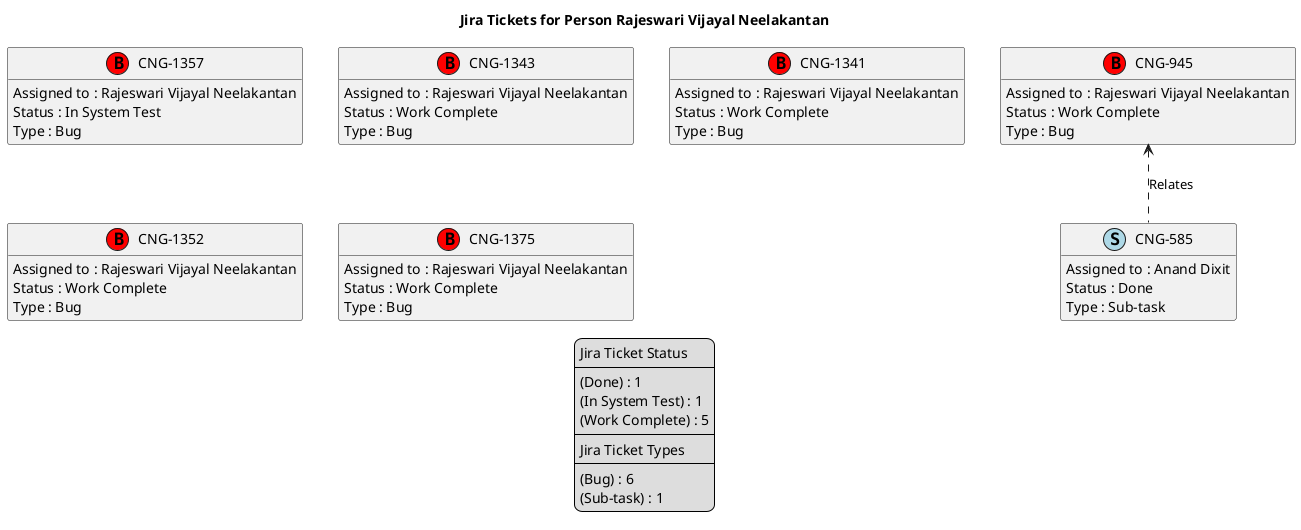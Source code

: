 @startuml
'https://plantuml.com/class-diagram

' GENERATE CLASS DIAGRAM ===========
' Generated at    : Mon Apr 22 10:33:03 CEST 2024

title Jira Tickets for Person Rajeswari Vijayal Neelakantan
hide empty members

legend
Jira Ticket Status
----
(Done) : 1
(In System Test) : 1
(Work Complete) : 5
----
Jira Ticket Types
----
(Bug) : 6
(Sub-task) : 1
end legend


' Tickets =======
class "CNG-945" << (B,red) >> {
  Assigned to : Rajeswari Vijayal Neelakantan
  Status : Work Complete
  Type : Bug
}

class "CNG-585" << (S,lightblue) >> {
  Assigned to : Anand Dixit
  Status : Done
  Type : Sub-task
}

class "CNG-1357" << (B,red) >> {
  Assigned to : Rajeswari Vijayal Neelakantan
  Status : In System Test
  Type : Bug
}

class "CNG-1343" << (B,red) >> {
  Assigned to : Rajeswari Vijayal Neelakantan
  Status : Work Complete
  Type : Bug
}

class "CNG-1341" << (B,red) >> {
  Assigned to : Rajeswari Vijayal Neelakantan
  Status : Work Complete
  Type : Bug
}

class "CNG-1352" << (B,red) >> {
  Assigned to : Rajeswari Vijayal Neelakantan
  Status : Work Complete
  Type : Bug
}

class "CNG-1375" << (B,red) >> {
  Assigned to : Rajeswari Vijayal Neelakantan
  Status : Work Complete
  Type : Bug
}



' Links =======
"CNG-945" <.. "CNG-585" : Relates


@enduml
